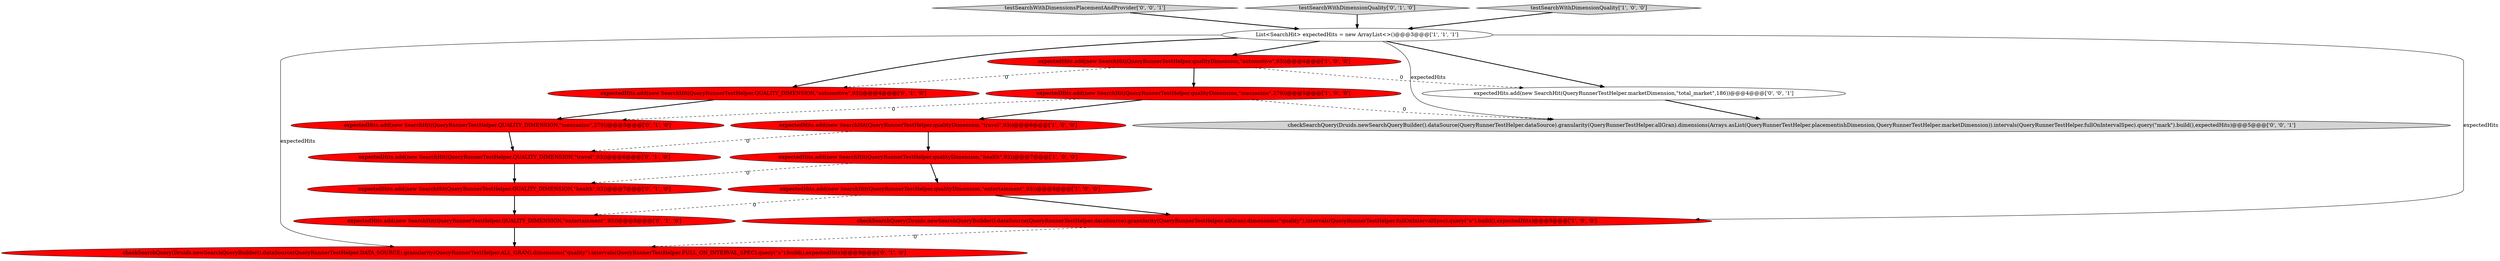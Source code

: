 digraph {
1 [style = filled, label = "expectedHits.add(new SearchHit(QueryRunnerTestHelper.qualityDimension,\"automotive\",93))@@@4@@@['1', '0', '0']", fillcolor = red, shape = ellipse image = "AAA1AAABBB1BBB"];
5 [style = filled, label = "expectedHits.add(new SearchHit(QueryRunnerTestHelper.qualityDimension,\"entertainment\",93))@@@8@@@['1', '0', '0']", fillcolor = red, shape = ellipse image = "AAA1AAABBB1BBB"];
3 [style = filled, label = "List<SearchHit> expectedHits = new ArrayList<>()@@@3@@@['1', '1', '1']", fillcolor = white, shape = ellipse image = "AAA0AAABBB1BBB"];
8 [style = filled, label = "expectedHits.add(new SearchHit(QueryRunnerTestHelper.QUALITY_DIMENSION,\"entertainment\",93))@@@8@@@['0', '1', '0']", fillcolor = red, shape = ellipse image = "AAA1AAABBB2BBB"];
6 [style = filled, label = "expectedHits.add(new SearchHit(QueryRunnerTestHelper.qualityDimension,\"travel\",93))@@@6@@@['1', '0', '0']", fillcolor = red, shape = ellipse image = "AAA1AAABBB1BBB"];
12 [style = filled, label = "checkSearchQuery(Druids.newSearchQueryBuilder().dataSource(QueryRunnerTestHelper.DATA_SOURCE).granularity(QueryRunnerTestHelper.ALL_GRAN).dimensions(\"quality\").intervals(QueryRunnerTestHelper.FULL_ON_INTERVAL_SPEC).query(\"a\").build(),expectedHits)@@@9@@@['0', '1', '0']", fillcolor = red, shape = ellipse image = "AAA1AAABBB2BBB"];
11 [style = filled, label = "expectedHits.add(new SearchHit(QueryRunnerTestHelper.QUALITY_DIMENSION,\"health\",93))@@@7@@@['0', '1', '0']", fillcolor = red, shape = ellipse image = "AAA1AAABBB2BBB"];
2 [style = filled, label = "expectedHits.add(new SearchHit(QueryRunnerTestHelper.qualityDimension,\"mezzanine\",279))@@@5@@@['1', '0', '0']", fillcolor = red, shape = ellipse image = "AAA1AAABBB1BBB"];
15 [style = filled, label = "testSearchWithDimensionsPlacementAndProvider['0', '0', '1']", fillcolor = lightgray, shape = diamond image = "AAA0AAABBB3BBB"];
14 [style = filled, label = "expectedHits.add(new SearchHit(QueryRunnerTestHelper.QUALITY_DIMENSION,\"travel\",93))@@@6@@@['0', '1', '0']", fillcolor = red, shape = ellipse image = "AAA1AAABBB2BBB"];
4 [style = filled, label = "expectedHits.add(new SearchHit(QueryRunnerTestHelper.qualityDimension,\"health\",93))@@@7@@@['1', '0', '0']", fillcolor = red, shape = ellipse image = "AAA1AAABBB1BBB"];
10 [style = filled, label = "expectedHits.add(new SearchHit(QueryRunnerTestHelper.QUALITY_DIMENSION,\"mezzanine\",279))@@@5@@@['0', '1', '0']", fillcolor = red, shape = ellipse image = "AAA1AAABBB2BBB"];
9 [style = filled, label = "testSearchWithDimensionQuality['0', '1', '0']", fillcolor = lightgray, shape = diamond image = "AAA0AAABBB2BBB"];
17 [style = filled, label = "checkSearchQuery(Druids.newSearchQueryBuilder().dataSource(QueryRunnerTestHelper.dataSource).granularity(QueryRunnerTestHelper.allGran).dimensions(Arrays.asList(QueryRunnerTestHelper.placementishDimension,QueryRunnerTestHelper.marketDimension)).intervals(QueryRunnerTestHelper.fullOnIntervalSpec).query(\"mark\").build(),expectedHits)@@@5@@@['0', '0', '1']", fillcolor = lightgray, shape = ellipse image = "AAA0AAABBB3BBB"];
0 [style = filled, label = "checkSearchQuery(Druids.newSearchQueryBuilder().dataSource(QueryRunnerTestHelper.dataSource).granularity(QueryRunnerTestHelper.allGran).dimensions(\"quality\").intervals(QueryRunnerTestHelper.fullOnIntervalSpec).query(\"a\").build(),expectedHits)@@@9@@@['1', '0', '0']", fillcolor = red, shape = ellipse image = "AAA1AAABBB1BBB"];
16 [style = filled, label = "expectedHits.add(new SearchHit(QueryRunnerTestHelper.marketDimension,\"total_market\",186))@@@4@@@['0', '0', '1']", fillcolor = white, shape = ellipse image = "AAA0AAABBB3BBB"];
13 [style = filled, label = "expectedHits.add(new SearchHit(QueryRunnerTestHelper.QUALITY_DIMENSION,\"automotive\",93))@@@4@@@['0', '1', '0']", fillcolor = red, shape = ellipse image = "AAA1AAABBB2BBB"];
7 [style = filled, label = "testSearchWithDimensionQuality['1', '0', '0']", fillcolor = lightgray, shape = diamond image = "AAA0AAABBB1BBB"];
13->10 [style = bold, label=""];
3->1 [style = bold, label=""];
10->14 [style = bold, label=""];
2->6 [style = bold, label=""];
16->17 [style = bold, label=""];
0->12 [style = dashed, label="0"];
3->16 [style = bold, label=""];
6->14 [style = dashed, label="0"];
15->3 [style = bold, label=""];
2->17 [style = dashed, label="0"];
7->3 [style = bold, label=""];
2->10 [style = dashed, label="0"];
1->13 [style = dashed, label="0"];
6->4 [style = bold, label=""];
3->0 [style = solid, label="expectedHits"];
5->0 [style = bold, label=""];
1->16 [style = dashed, label="0"];
3->13 [style = bold, label=""];
5->8 [style = dashed, label="0"];
9->3 [style = bold, label=""];
11->8 [style = bold, label=""];
1->2 [style = bold, label=""];
4->11 [style = dashed, label="0"];
14->11 [style = bold, label=""];
4->5 [style = bold, label=""];
3->17 [style = solid, label="expectedHits"];
8->12 [style = bold, label=""];
3->12 [style = solid, label="expectedHits"];
}
